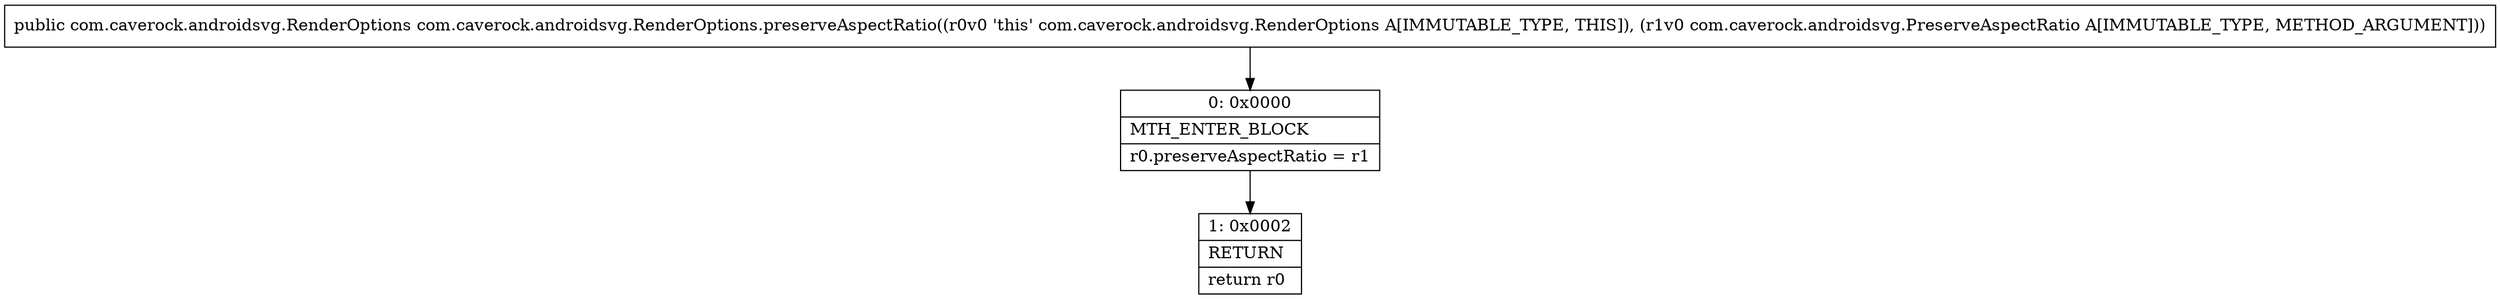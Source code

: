 digraph "CFG forcom.caverock.androidsvg.RenderOptions.preserveAspectRatio(Lcom\/caverock\/androidsvg\/PreserveAspectRatio;)Lcom\/caverock\/androidsvg\/RenderOptions;" {
Node_0 [shape=record,label="{0\:\ 0x0000|MTH_ENTER_BLOCK\l|r0.preserveAspectRatio = r1\l}"];
Node_1 [shape=record,label="{1\:\ 0x0002|RETURN\l|return r0\l}"];
MethodNode[shape=record,label="{public com.caverock.androidsvg.RenderOptions com.caverock.androidsvg.RenderOptions.preserveAspectRatio((r0v0 'this' com.caverock.androidsvg.RenderOptions A[IMMUTABLE_TYPE, THIS]), (r1v0 com.caverock.androidsvg.PreserveAspectRatio A[IMMUTABLE_TYPE, METHOD_ARGUMENT])) }"];
MethodNode -> Node_0;
Node_0 -> Node_1;
}

